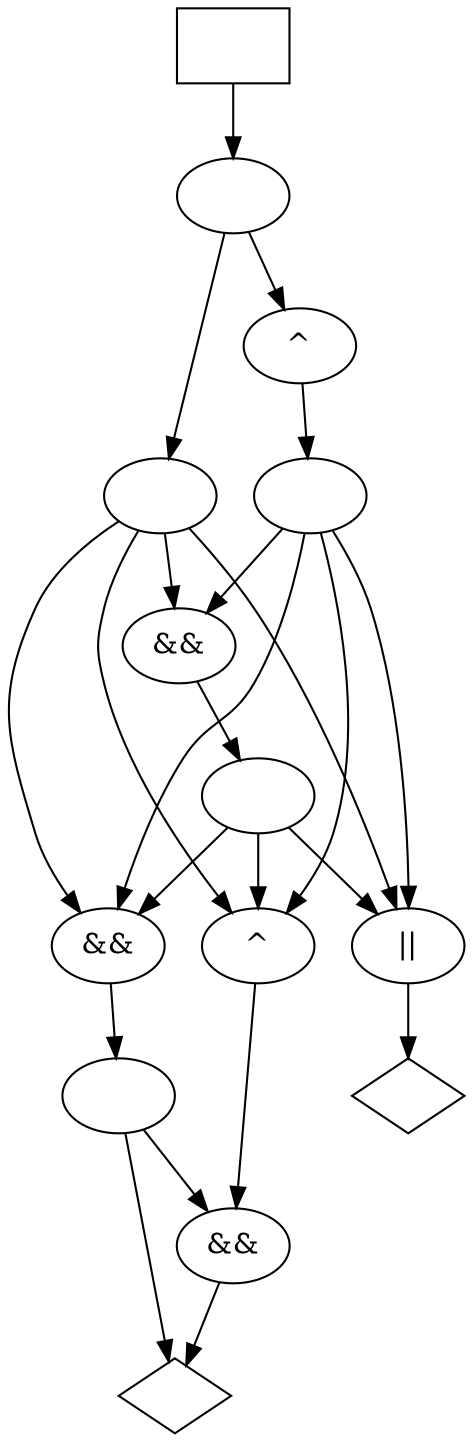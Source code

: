 digraph G {
n0 [label="^"];
n1 [label=" "];
n2 [label="&&"];
n3 [label="&&"];
n4 [label="^"];
n5 [label=" "];
n6 [label="||"];
n7 [label="",shape="box"];
n9 [label=" "];
n10 [label="",shape="diamond"];
n11 [label="",shape="diamond"];
n12 [label="&&"];
n8 [label=" "];
n13 [label=" "];
n0 -> n8
n1 -> n2
n1 -> n3
n1 -> n4
n1 -> n6
n2 -> n13
n3 -> n5
n4 -> n12
n5 -> n10
n5 -> n12
n6 -> n11
n7 -> n9
n9 -> n0
n9 -> n1
n12 -> n10
n8 -> n2
n8 -> n3
n8 -> n4
n8 -> n6
n13 -> n3
n13 -> n4
n13 -> n6
}